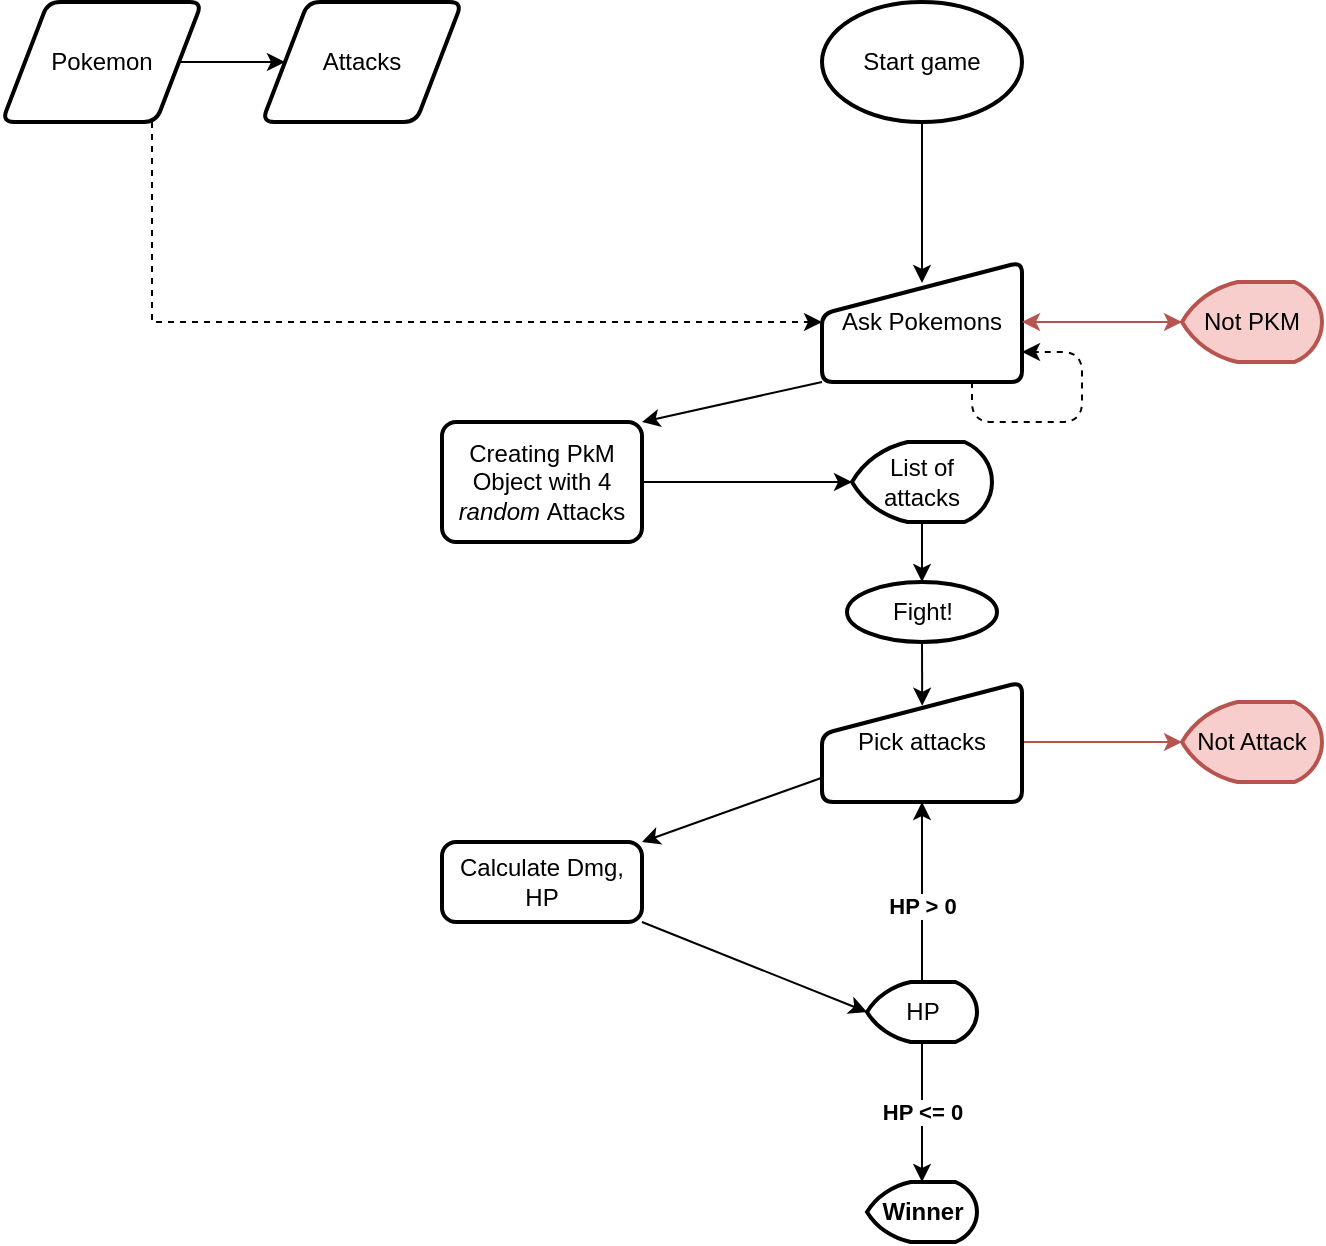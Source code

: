 <mxfile version="20.4.0" type="github">
  <diagram id="XxieVzkdwiMo6nqb6jkK" name="Page-1">
    <mxGraphModel dx="1051" dy="682" grid="1" gridSize="10" guides="1" tooltips="1" connect="1" arrows="1" fold="1" page="1" pageScale="1" pageWidth="850" pageHeight="1100" math="0" shadow="0">
      <root>
        <mxCell id="0" />
        <mxCell id="1" parent="0" />
        <mxCell id="fHhEs9VGLyoYJjRyogGl-5" value="" style="edgeStyle=orthogonalEdgeStyle;rounded=0;orthogonalLoop=1;jettySize=auto;html=1;" edge="1" parent="1" source="fHhEs9VGLyoYJjRyogGl-2" target="fHhEs9VGLyoYJjRyogGl-4">
          <mxGeometry relative="1" as="geometry" />
        </mxCell>
        <mxCell id="fHhEs9VGLyoYJjRyogGl-10" style="rounded=0;orthogonalLoop=1;jettySize=auto;html=1;exitX=0.75;exitY=1;exitDx=0;exitDy=0;entryX=0;entryY=0.5;entryDx=0;entryDy=0;dashed=1;edgeStyle=orthogonalEdgeStyle;" edge="1" parent="1" source="fHhEs9VGLyoYJjRyogGl-2" target="fHhEs9VGLyoYJjRyogGl-7">
          <mxGeometry relative="1" as="geometry" />
        </mxCell>
        <mxCell id="fHhEs9VGLyoYJjRyogGl-2" value="Pokemon" style="shape=parallelogram;html=1;strokeWidth=2;perimeter=parallelogramPerimeter;whiteSpace=wrap;rounded=1;arcSize=12;size=0.23;" vertex="1" parent="1">
          <mxGeometry x="60" y="40" width="100" height="60" as="geometry" />
        </mxCell>
        <mxCell id="fHhEs9VGLyoYJjRyogGl-4" value="Attacks" style="shape=parallelogram;html=1;strokeWidth=2;perimeter=parallelogramPerimeter;whiteSpace=wrap;rounded=1;arcSize=12;size=0.23;" vertex="1" parent="1">
          <mxGeometry x="190" y="40" width="100" height="60" as="geometry" />
        </mxCell>
        <mxCell id="fHhEs9VGLyoYJjRyogGl-8" style="edgeStyle=orthogonalEdgeStyle;rounded=0;orthogonalLoop=1;jettySize=auto;html=1;exitX=0.5;exitY=1;exitDx=0;exitDy=0;exitPerimeter=0;entryX=0.5;entryY=0.175;entryDx=0;entryDy=0;entryPerimeter=0;" edge="1" parent="1" source="fHhEs9VGLyoYJjRyogGl-6" target="fHhEs9VGLyoYJjRyogGl-7">
          <mxGeometry relative="1" as="geometry" />
        </mxCell>
        <mxCell id="fHhEs9VGLyoYJjRyogGl-6" value="Start game" style="strokeWidth=2;html=1;shape=mxgraph.flowchart.start_1;whiteSpace=wrap;" vertex="1" parent="1">
          <mxGeometry x="470" y="40" width="100" height="60" as="geometry" />
        </mxCell>
        <mxCell id="fHhEs9VGLyoYJjRyogGl-12" style="edgeStyle=orthogonalEdgeStyle;rounded=0;orthogonalLoop=1;jettySize=auto;html=1;exitX=1;exitY=0.5;exitDx=0;exitDy=0;entryX=0;entryY=0.5;entryDx=0;entryDy=0;entryPerimeter=0;fillColor=#f8cecc;strokeColor=#b85450;" edge="1" parent="1" source="fHhEs9VGLyoYJjRyogGl-7" target="fHhEs9VGLyoYJjRyogGl-11">
          <mxGeometry relative="1" as="geometry" />
        </mxCell>
        <mxCell id="fHhEs9VGLyoYJjRyogGl-27" style="edgeStyle=none;rounded=0;orthogonalLoop=1;jettySize=auto;html=1;exitX=0;exitY=1;exitDx=0;exitDy=0;entryX=1;entryY=0;entryDx=0;entryDy=0;" edge="1" parent="1" source="fHhEs9VGLyoYJjRyogGl-7" target="fHhEs9VGLyoYJjRyogGl-26">
          <mxGeometry relative="1" as="geometry">
            <mxPoint x="370" y="250" as="targetPoint" />
          </mxGeometry>
        </mxCell>
        <mxCell id="fHhEs9VGLyoYJjRyogGl-7" value="Ask Pokemons" style="html=1;strokeWidth=2;shape=manualInput;whiteSpace=wrap;rounded=1;size=26;arcSize=11;" vertex="1" parent="1">
          <mxGeometry x="470" y="170" width="100" height="60" as="geometry" />
        </mxCell>
        <mxCell id="fHhEs9VGLyoYJjRyogGl-46" value="" style="edgeStyle=orthogonalEdgeStyle;orthogonalLoop=1;jettySize=auto;html=1;strokeColor=#b85450;fillColor=#f8cecc;" edge="1" parent="1" source="fHhEs9VGLyoYJjRyogGl-11" target="fHhEs9VGLyoYJjRyogGl-7">
          <mxGeometry relative="1" as="geometry">
            <Array as="points">
              <mxPoint x="620" y="200" />
              <mxPoint x="620" y="200" />
            </Array>
          </mxGeometry>
        </mxCell>
        <mxCell id="fHhEs9VGLyoYJjRyogGl-11" value="Not PKM" style="strokeWidth=2;html=1;shape=mxgraph.flowchart.display;whiteSpace=wrap;fillColor=#f8cecc;strokeColor=#b85450;" vertex="1" parent="1">
          <mxGeometry x="650" y="180" width="70" height="40" as="geometry" />
        </mxCell>
        <mxCell id="fHhEs9VGLyoYJjRyogGl-35" style="edgeStyle=none;rounded=0;orthogonalLoop=1;jettySize=auto;html=1;exitX=0.5;exitY=1;exitDx=0;exitDy=0;exitPerimeter=0;entryX=0.5;entryY=0;entryDx=0;entryDy=0;entryPerimeter=0;" edge="1" parent="1" source="fHhEs9VGLyoYJjRyogGl-17" target="fHhEs9VGLyoYJjRyogGl-33">
          <mxGeometry relative="1" as="geometry" />
        </mxCell>
        <mxCell id="fHhEs9VGLyoYJjRyogGl-17" value="List of&lt;br&gt;attacks" style="strokeWidth=2;html=1;shape=mxgraph.flowchart.display;whiteSpace=wrap;" vertex="1" parent="1">
          <mxGeometry x="485" y="260" width="70" height="40" as="geometry" />
        </mxCell>
        <mxCell id="fHhEs9VGLyoYJjRyogGl-32" value="" style="edgeStyle=none;rounded=0;orthogonalLoop=1;jettySize=auto;html=1;fillColor=#f8cecc;strokeColor=#b85450;" edge="1" parent="1" source="fHhEs9VGLyoYJjRyogGl-24" target="fHhEs9VGLyoYJjRyogGl-31">
          <mxGeometry relative="1" as="geometry" />
        </mxCell>
        <mxCell id="fHhEs9VGLyoYJjRyogGl-38" value="" style="edgeStyle=none;rounded=0;orthogonalLoop=1;jettySize=auto;html=1;entryX=1;entryY=0;entryDx=0;entryDy=0;" edge="1" parent="1" source="fHhEs9VGLyoYJjRyogGl-24" target="fHhEs9VGLyoYJjRyogGl-30">
          <mxGeometry relative="1" as="geometry" />
        </mxCell>
        <mxCell id="fHhEs9VGLyoYJjRyogGl-24" value="Pick attacks" style="html=1;strokeWidth=2;shape=manualInput;whiteSpace=wrap;rounded=1;size=26;arcSize=11;" vertex="1" parent="1">
          <mxGeometry x="470" y="380" width="100" height="60" as="geometry" />
        </mxCell>
        <mxCell id="fHhEs9VGLyoYJjRyogGl-29" value="" style="edgeStyle=none;rounded=0;orthogonalLoop=1;jettySize=auto;html=1;" edge="1" parent="1" source="fHhEs9VGLyoYJjRyogGl-26" target="fHhEs9VGLyoYJjRyogGl-17">
          <mxGeometry relative="1" as="geometry" />
        </mxCell>
        <mxCell id="fHhEs9VGLyoYJjRyogGl-26" value="Creating PkM&lt;br&gt;Object with 4&lt;br&gt;&lt;i style=&quot;&quot;&gt;random&lt;/i&gt;&amp;nbsp;Attacks" style="rounded=1;whiteSpace=wrap;html=1;absoluteArcSize=1;arcSize=14;strokeWidth=2;" vertex="1" parent="1">
          <mxGeometry x="280" y="250" width="100" height="60" as="geometry" />
        </mxCell>
        <mxCell id="fHhEs9VGLyoYJjRyogGl-40" style="edgeStyle=none;rounded=0;orthogonalLoop=1;jettySize=auto;html=1;exitX=1;exitY=1;exitDx=0;exitDy=0;entryX=0;entryY=0.5;entryDx=0;entryDy=0;entryPerimeter=0;" edge="1" parent="1" source="fHhEs9VGLyoYJjRyogGl-30" target="fHhEs9VGLyoYJjRyogGl-39">
          <mxGeometry relative="1" as="geometry" />
        </mxCell>
        <mxCell id="fHhEs9VGLyoYJjRyogGl-30" value="Calculate Dmg, HP" style="rounded=1;whiteSpace=wrap;html=1;absoluteArcSize=1;arcSize=14;strokeWidth=2;" vertex="1" parent="1">
          <mxGeometry x="280" y="460" width="100" height="40" as="geometry" />
        </mxCell>
        <mxCell id="fHhEs9VGLyoYJjRyogGl-31" value="Not Attack" style="strokeWidth=2;html=1;shape=mxgraph.flowchart.display;whiteSpace=wrap;fillColor=#f8cecc;strokeColor=#b85450;" vertex="1" parent="1">
          <mxGeometry x="650" y="390" width="70" height="40" as="geometry" />
        </mxCell>
        <mxCell id="fHhEs9VGLyoYJjRyogGl-37" style="edgeStyle=none;rounded=0;orthogonalLoop=1;jettySize=auto;html=1;exitX=0.5;exitY=1;exitDx=0;exitDy=0;exitPerimeter=0;entryX=0.501;entryY=0.198;entryDx=0;entryDy=0;entryPerimeter=0;" edge="1" parent="1" source="fHhEs9VGLyoYJjRyogGl-33" target="fHhEs9VGLyoYJjRyogGl-24">
          <mxGeometry relative="1" as="geometry" />
        </mxCell>
        <mxCell id="fHhEs9VGLyoYJjRyogGl-33" value="Fight!" style="strokeWidth=2;html=1;shape=mxgraph.flowchart.start_1;whiteSpace=wrap;" vertex="1" parent="1">
          <mxGeometry x="482.5" y="330" width="75" height="30" as="geometry" />
        </mxCell>
        <mxCell id="fHhEs9VGLyoYJjRyogGl-34" style="edgeStyle=none;rounded=0;orthogonalLoop=1;jettySize=auto;html=1;exitX=0.5;exitY=0;exitDx=0;exitDy=0;exitPerimeter=0;" edge="1" parent="1" source="fHhEs9VGLyoYJjRyogGl-33" target="fHhEs9VGLyoYJjRyogGl-33">
          <mxGeometry relative="1" as="geometry" />
        </mxCell>
        <mxCell id="fHhEs9VGLyoYJjRyogGl-41" value="" style="edgeStyle=none;rounded=0;orthogonalLoop=1;jettySize=auto;html=1;" edge="1" parent="1" source="fHhEs9VGLyoYJjRyogGl-39" target="fHhEs9VGLyoYJjRyogGl-24">
          <mxGeometry relative="1" as="geometry" />
        </mxCell>
        <mxCell id="fHhEs9VGLyoYJjRyogGl-42" value="&lt;b&gt;HP &amp;gt; 0&lt;/b&gt;" style="edgeLabel;html=1;align=center;verticalAlign=middle;resizable=0;points=[];" vertex="1" connectable="0" parent="fHhEs9VGLyoYJjRyogGl-41">
          <mxGeometry x="-0.153" relative="1" as="geometry">
            <mxPoint as="offset" />
          </mxGeometry>
        </mxCell>
        <mxCell id="fHhEs9VGLyoYJjRyogGl-44" value="&lt;b&gt;HP &amp;lt;= 0&lt;/b&gt;" style="edgeStyle=none;rounded=0;orthogonalLoop=1;jettySize=auto;html=1;" edge="1" parent="1" source="fHhEs9VGLyoYJjRyogGl-39" target="fHhEs9VGLyoYJjRyogGl-43">
          <mxGeometry relative="1" as="geometry" />
        </mxCell>
        <mxCell id="fHhEs9VGLyoYJjRyogGl-39" value="HP" style="strokeWidth=2;html=1;shape=mxgraph.flowchart.display;whiteSpace=wrap;" vertex="1" parent="1">
          <mxGeometry x="492.5" y="530" width="55" height="30" as="geometry" />
        </mxCell>
        <mxCell id="fHhEs9VGLyoYJjRyogGl-43" value="&lt;b&gt;Winner&lt;/b&gt;" style="strokeWidth=2;html=1;shape=mxgraph.flowchart.display;whiteSpace=wrap;" vertex="1" parent="1">
          <mxGeometry x="492.5" y="630" width="55" height="30" as="geometry" />
        </mxCell>
        <mxCell id="fHhEs9VGLyoYJjRyogGl-45" style="edgeStyle=orthogonalEdgeStyle;orthogonalLoop=1;jettySize=auto;html=1;exitX=0.75;exitY=1;exitDx=0;exitDy=0;entryX=1;entryY=0.75;entryDx=0;entryDy=0;dashed=1;" edge="1" parent="1" source="fHhEs9VGLyoYJjRyogGl-7" target="fHhEs9VGLyoYJjRyogGl-7">
          <mxGeometry relative="1" as="geometry">
            <Array as="points">
              <mxPoint x="545" y="250" />
              <mxPoint x="600" y="250" />
              <mxPoint x="600" y="215" />
            </Array>
          </mxGeometry>
        </mxCell>
      </root>
    </mxGraphModel>
  </diagram>
</mxfile>
